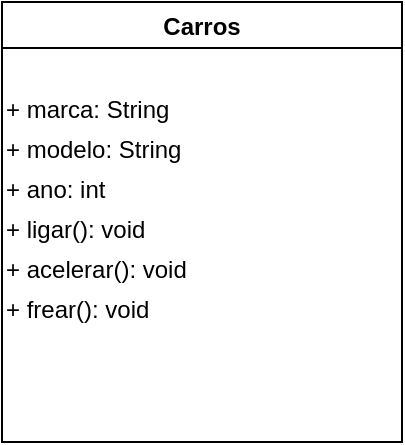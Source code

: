 <mxfile>
  <diagram name="Classe Carros">
    <mxGraphModel dx="2000" dy="1200" grid="1" gridSize="10" guides="1" tooltips="1" connect="1">
      <root>
        <mxCell id="0" />
        <mxCell id="1" parent="0" />
        <!-- Classe -->
        <mxCell id="2" value="Carros" style="swimlane;fontStyle=1;childLayout=stackLayout;" vertex="1" parent="1">
          <mxGeometry x="100" y="100" width="200" height="220" as="geometry" />
        </mxCell>
        <!-- Atributos -->
        <mxCell id="3" value="+ marca: String" style="text;html=1" vertex="1" parent="2" connectable="0">
          <mxGeometry y="40" width="200" height="20" as="geometry" />
        </mxCell>
        <mxCell id="4" value="+ modelo: String" style="text;html=1" vertex="1" parent="2" connectable="0">
          <mxGeometry y="60" width="200" height="20" as="geometry" />
        </mxCell>
        <mxCell id="5" value="+ ano: int" style="text;html=1" vertex="1" parent="2" connectable="0">
          <mxGeometry y="80" width="200" height="20" as="geometry" />
        </mxCell>
        <!-- Separador -->
        <mxCell id="6" style="line;strokeColor=#000000;" edge="1" parent="2">
          <mxGeometry relative="1" as="geometry" />
        </mxCell>
        <!-- Métodos -->
        <mxCell id="7" value="+ ligar(): void" style="text;html=1" vertex="1" parent="2" connectable="0">
          <mxGeometry y="100" width="200" height="20" as="geometry" />
        </mxCell>
        <mxCell id="8" value="+ acelerar(): void" style="text;html=1" vertex="1" parent="2" connectable="0">
          <mxGeometry y="120" width="200" height="20" as="geometry" />
        </mxCell>
        <mxCell id="9" value="+ frear(): void" style="text;html=1" vertex="1" parent="2" connectable="0">
          <mxGeometry y="140" width="200" height="20" as="geometry" />
        </mxCell>
      </root>
    </mxGraphModel>
  </diagram>
</mxfile>
